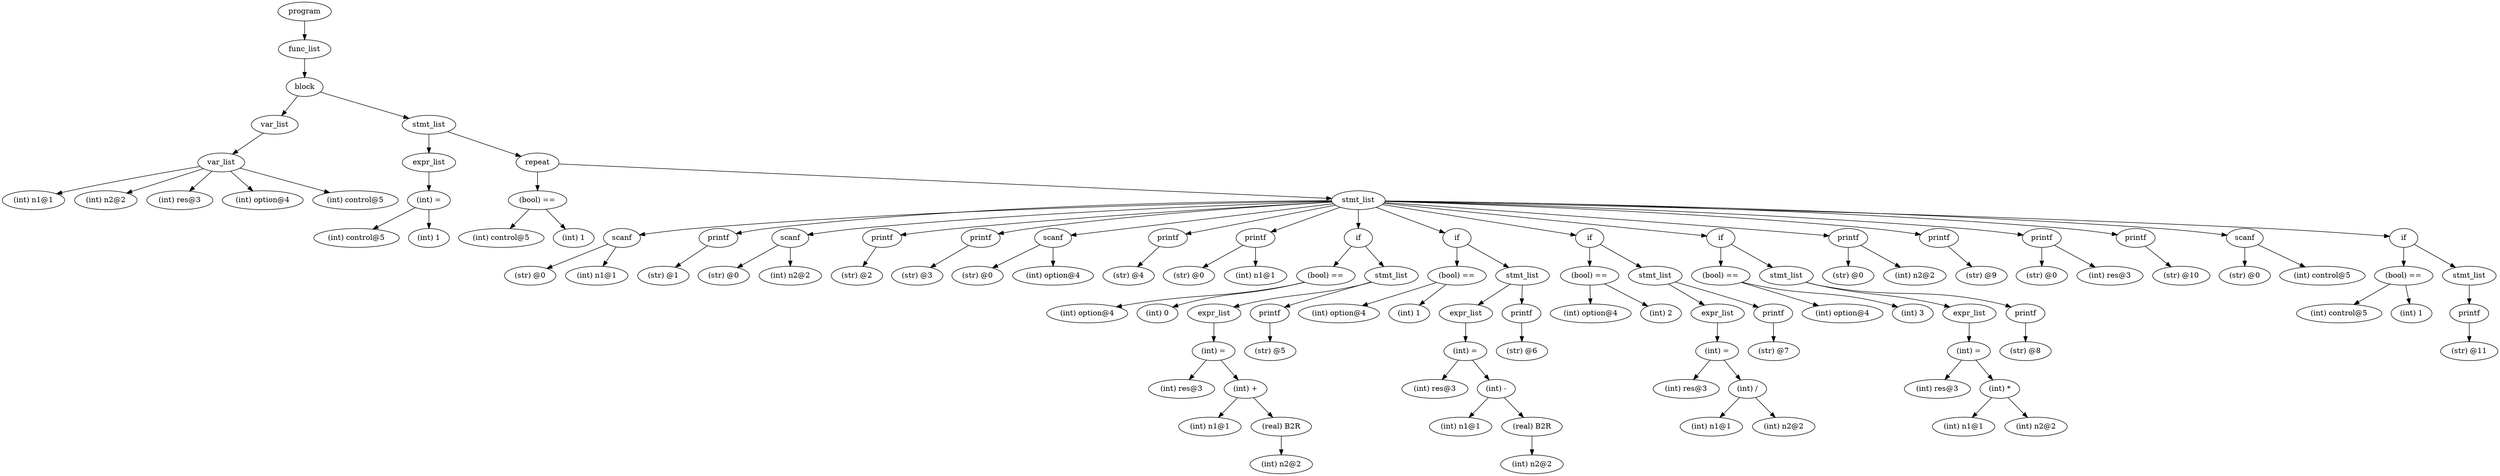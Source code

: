 digraph {
graph [ordering="out"];
node0[label="program"];
node1[label="func_list"];
node2[label="block"];
node3[label="var_list"];
node4[label="var_list"];
node5[label="(int) n1@1"];
node4 -> node5;
node6[label="(int) n2@2"];
node4 -> node6;
node7[label="(int) res@3"];
node4 -> node7;
node8[label="(int) option@4"];
node4 -> node8;
node9[label="(int) control@5"];
node4 -> node9;
node3 -> node4;
node2 -> node3;
node10[label="stmt_list"];
node11[label="expr_list"];
node12[label="(int) ="];
node13[label="(int) control@5"];
node12 -> node13;
node14[label="(int) 1"];
node12 -> node14;
node11 -> node12;
node10 -> node11;
node15[label="repeat"];
node16[label="(bool) =="];
node17[label="(int) control@5"];
node16 -> node17;
node18[label="(int) 1"];
node16 -> node18;
node15 -> node16;
node19[label="stmt_list"];
node20[label="scanf"];
node21[label="(str) @0"];
node20 -> node21;
node22[label="(int) n1@1"];
node20 -> node22;
node19 -> node20;
node23[label="printf"];
node24[label="(str) @1"];
node23 -> node24;
node19 -> node23;
node25[label="scanf"];
node26[label="(str) @0"];
node25 -> node26;
node27[label="(int) n2@2"];
node25 -> node27;
node19 -> node25;
node28[label="printf"];
node29[label="(str) @2"];
node28 -> node29;
node19 -> node28;
node30[label="printf"];
node31[label="(str) @3"];
node30 -> node31;
node19 -> node30;
node32[label="scanf"];
node33[label="(str) @0"];
node32 -> node33;
node34[label="(int) option@4"];
node32 -> node34;
node19 -> node32;
node35[label="printf"];
node36[label="(str) @4"];
node35 -> node36;
node19 -> node35;
node37[label="printf"];
node38[label="(str) @0"];
node37 -> node38;
node39[label="(int) n1@1"];
node37 -> node39;
node19 -> node37;
node40[label="if"];
node41[label="(bool) =="];
node42[label="(int) option@4"];
node41 -> node42;
node43[label="(int) 0"];
node41 -> node43;
node40 -> node41;
node44[label="stmt_list"];
node45[label="expr_list"];
node46[label="(int) ="];
node47[label="(int) res@3"];
node46 -> node47;
node48[label="(int) +"];
node49[label="(int) n1@1"];
node48 -> node49;
node50[label="(real) B2R"];
node51[label="(int) n2@2"];
node50 -> node51;
node48 -> node50;
node46 -> node48;
node45 -> node46;
node44 -> node45;
node52[label="printf"];
node53[label="(str) @5"];
node52 -> node53;
node44 -> node52;
node40 -> node44;
node19 -> node40;
node54[label="if"];
node55[label="(bool) =="];
node56[label="(int) option@4"];
node55 -> node56;
node57[label="(int) 1"];
node55 -> node57;
node54 -> node55;
node58[label="stmt_list"];
node59[label="expr_list"];
node60[label="(int) ="];
node61[label="(int) res@3"];
node60 -> node61;
node62[label="(int) -"];
node63[label="(int) n1@1"];
node62 -> node63;
node64[label="(real) B2R"];
node65[label="(int) n2@2"];
node64 -> node65;
node62 -> node64;
node60 -> node62;
node59 -> node60;
node58 -> node59;
node66[label="printf"];
node67[label="(str) @6"];
node66 -> node67;
node58 -> node66;
node54 -> node58;
node19 -> node54;
node68[label="if"];
node69[label="(bool) =="];
node70[label="(int) option@4"];
node69 -> node70;
node71[label="(int) 2"];
node69 -> node71;
node68 -> node69;
node72[label="stmt_list"];
node73[label="expr_list"];
node74[label="(int) ="];
node75[label="(int) res@3"];
node74 -> node75;
node76[label="(int) /"];
node77[label="(int) n1@1"];
node76 -> node77;
node78[label="(int) n2@2"];
node76 -> node78;
node74 -> node76;
node73 -> node74;
node72 -> node73;
node79[label="printf"];
node80[label="(str) @7"];
node79 -> node80;
node72 -> node79;
node68 -> node72;
node19 -> node68;
node81[label="if"];
node82[label="(bool) =="];
node83[label="(int) option@4"];
node82 -> node83;
node84[label="(int) 3"];
node82 -> node84;
node81 -> node82;
node85[label="stmt_list"];
node86[label="expr_list"];
node87[label="(int) ="];
node88[label="(int) res@3"];
node87 -> node88;
node89[label="(int) *"];
node90[label="(int) n1@1"];
node89 -> node90;
node91[label="(int) n2@2"];
node89 -> node91;
node87 -> node89;
node86 -> node87;
node85 -> node86;
node92[label="printf"];
node93[label="(str) @8"];
node92 -> node93;
node85 -> node92;
node81 -> node85;
node19 -> node81;
node94[label="printf"];
node95[label="(str) @0"];
node94 -> node95;
node96[label="(int) n2@2"];
node94 -> node96;
node19 -> node94;
node97[label="printf"];
node98[label="(str) @9"];
node97 -> node98;
node19 -> node97;
node99[label="printf"];
node100[label="(str) @0"];
node99 -> node100;
node101[label="(int) res@3"];
node99 -> node101;
node19 -> node99;
node102[label="printf"];
node103[label="(str) @10"];
node102 -> node103;
node19 -> node102;
node104[label="scanf"];
node105[label="(str) @0"];
node104 -> node105;
node106[label="(int) control@5"];
node104 -> node106;
node19 -> node104;
node107[label="if"];
node108[label="(bool) =="];
node109[label="(int) control@5"];
node108 -> node109;
node110[label="(int) 1"];
node108 -> node110;
node107 -> node108;
node111[label="stmt_list"];
node112[label="printf"];
node113[label="(str) @11"];
node112 -> node113;
node111 -> node112;
node107 -> node111;
node19 -> node107;
node15 -> node19;
node10 -> node15;
node2 -> node10;
node1 -> node2;
node0 -> node1;
}
